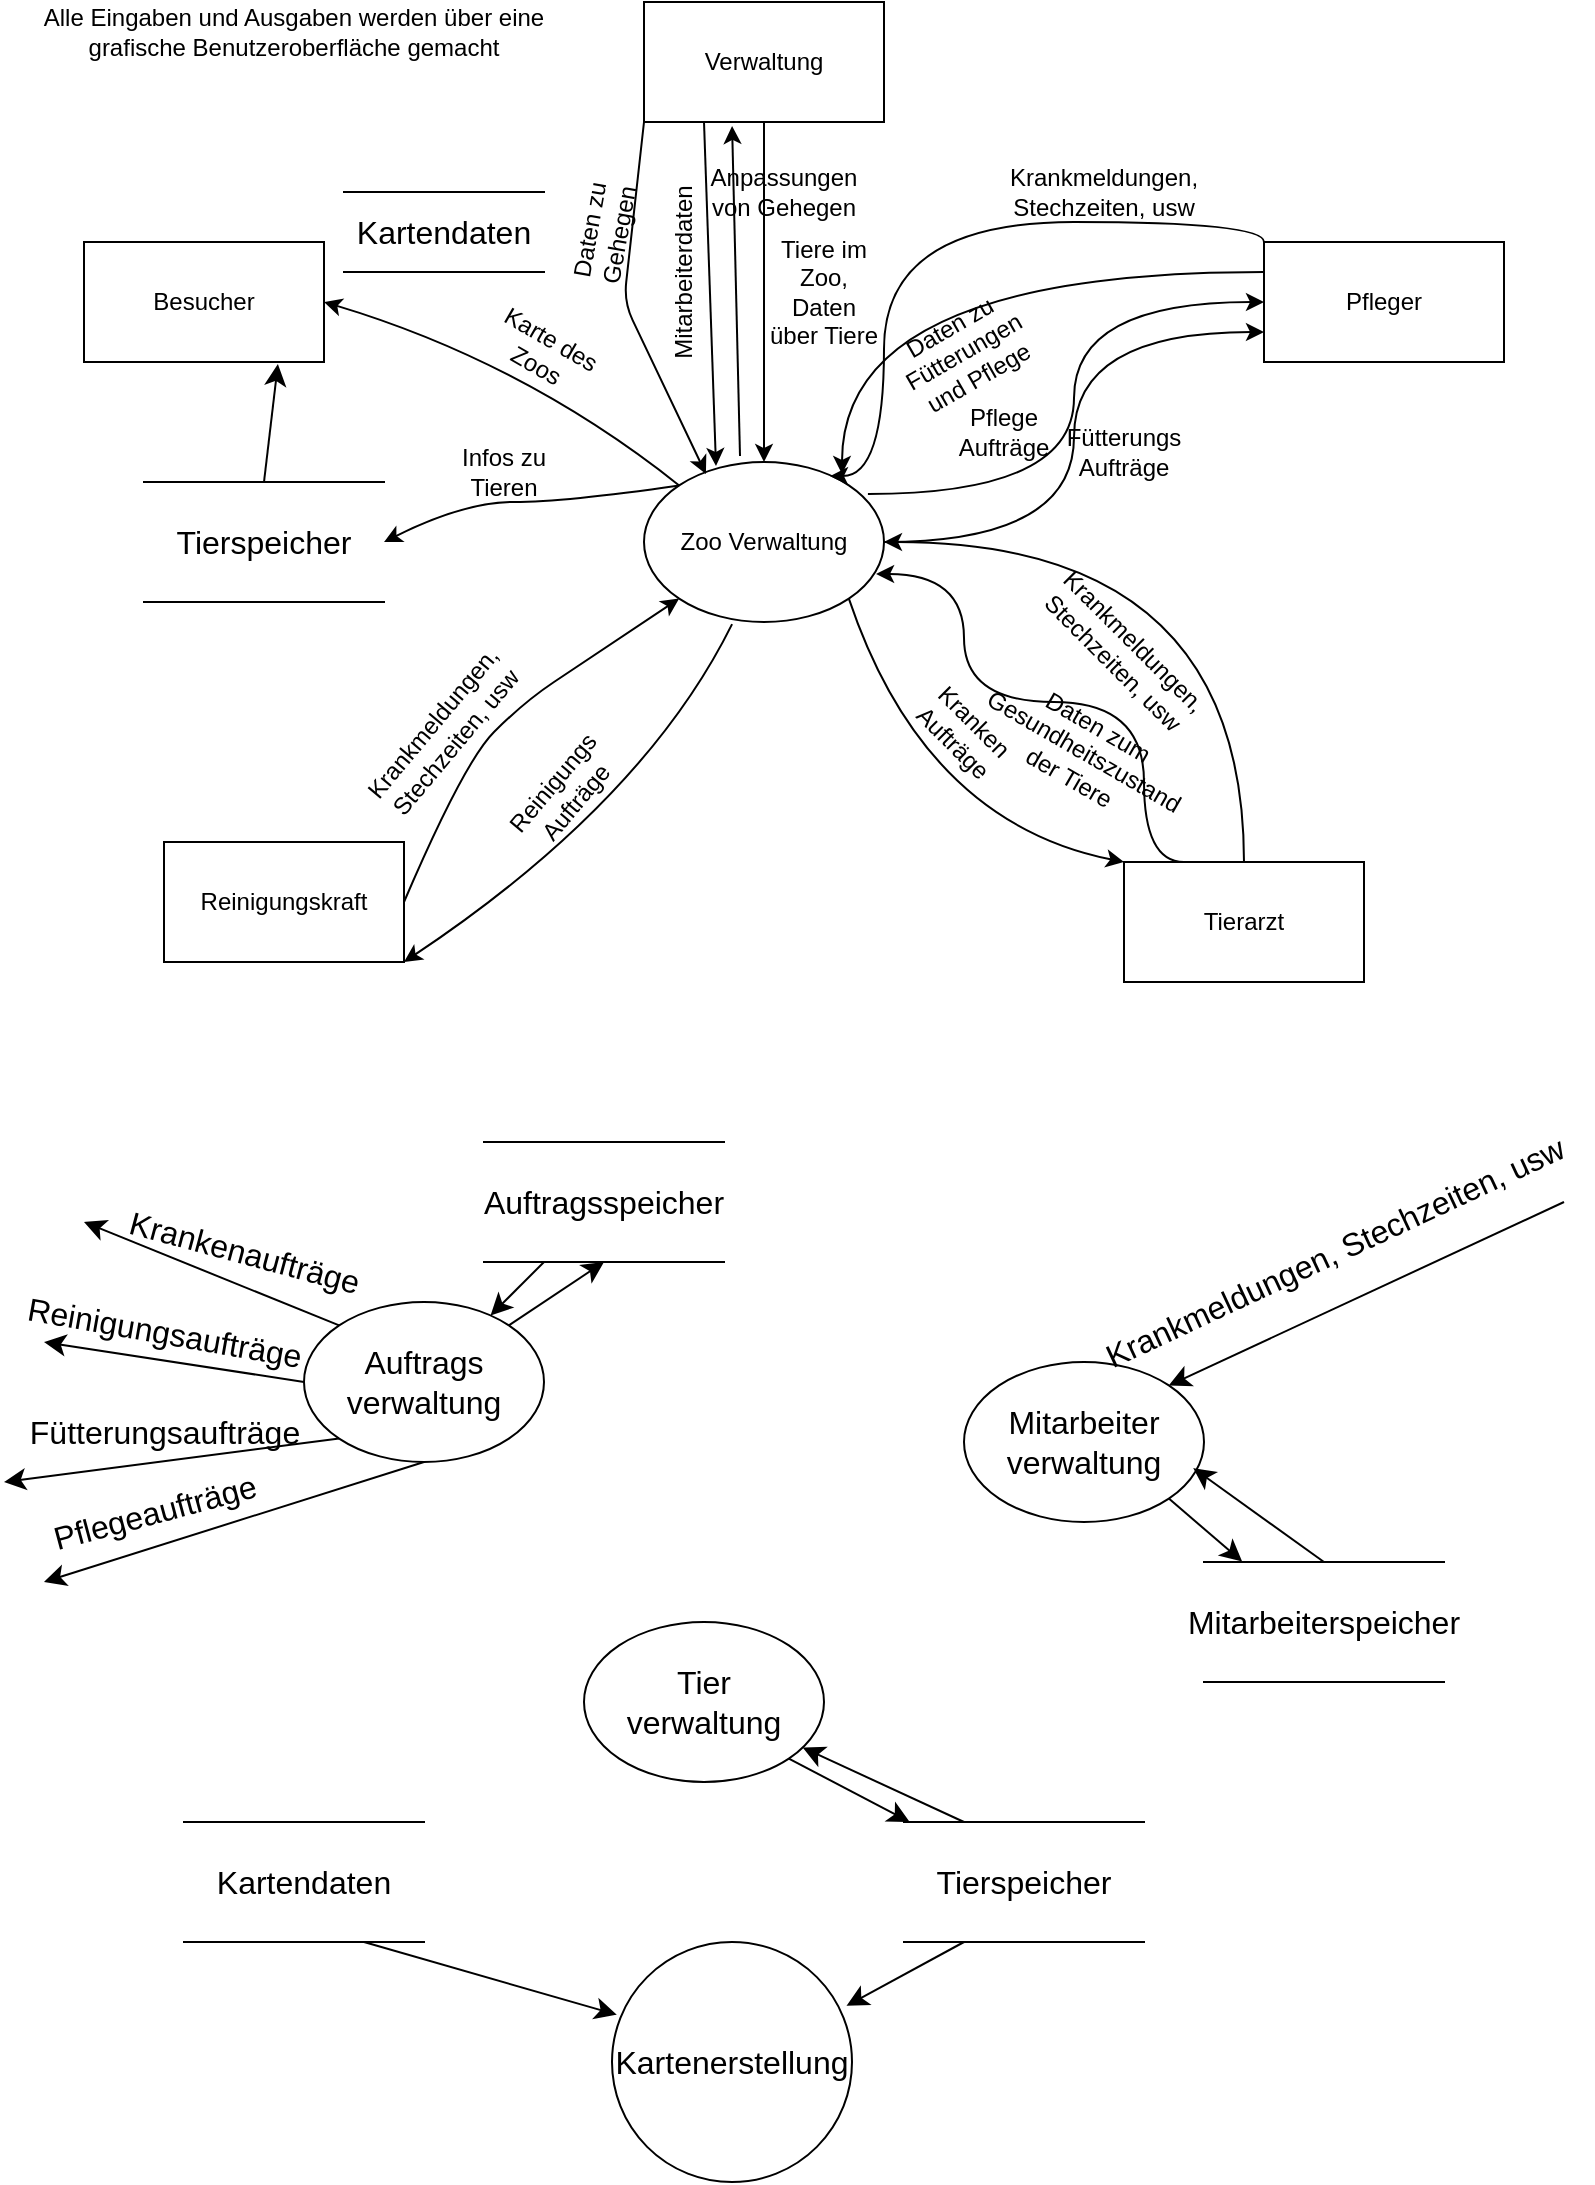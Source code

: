 <mxfile version="22.0.8" type="github">
  <diagram name="Seite-1" id="AFe3_xiZWw6bGmPmBy-W">
    <mxGraphModel dx="817" dy="454" grid="1" gridSize="10" guides="1" tooltips="1" connect="1" arrows="1" fold="1" page="1" pageScale="1" pageWidth="827" pageHeight="1169" math="0" shadow="0">
      <root>
        <mxCell id="0" />
        <mxCell id="1" parent="0" />
        <mxCell id="UjHKhjJmp_GbaxRpM0CP-33" style="edgeStyle=orthogonalEdgeStyle;orthogonalLoop=1;jettySize=auto;html=1;entryX=0;entryY=0.75;entryDx=0;entryDy=0;curved=1;" parent="1" source="UjHKhjJmp_GbaxRpM0CP-1" target="UjHKhjJmp_GbaxRpM0CP-7" edge="1">
          <mxGeometry relative="1" as="geometry" />
        </mxCell>
        <mxCell id="UjHKhjJmp_GbaxRpM0CP-1" value="Zoo Verwaltung" style="ellipse;whiteSpace=wrap;html=1;" parent="1" vertex="1">
          <mxGeometry x="350" y="260" width="120" height="80" as="geometry" />
        </mxCell>
        <mxCell id="UjHKhjJmp_GbaxRpM0CP-4" value="Reinigungskraft" style="rounded=0;whiteSpace=wrap;html=1;" parent="1" vertex="1">
          <mxGeometry x="110" y="450" width="120" height="60" as="geometry" />
        </mxCell>
        <mxCell id="UjHKhjJmp_GbaxRpM0CP-29" style="edgeStyle=orthogonalEdgeStyle;orthogonalLoop=1;jettySize=auto;html=1;entryX=1;entryY=0.5;entryDx=0;entryDy=0;exitX=0.5;exitY=0;exitDx=0;exitDy=0;curved=1;" parent="1" source="UjHKhjJmp_GbaxRpM0CP-5" target="UjHKhjJmp_GbaxRpM0CP-1" edge="1">
          <mxGeometry relative="1" as="geometry" />
        </mxCell>
        <mxCell id="UjHKhjJmp_GbaxRpM0CP-5" value="Tierarzt" style="rounded=0;whiteSpace=wrap;html=1;" parent="1" vertex="1">
          <mxGeometry x="590" y="460" width="120" height="60" as="geometry" />
        </mxCell>
        <mxCell id="UjHKhjJmp_GbaxRpM0CP-6" value="Verwaltung" style="rounded=0;whiteSpace=wrap;html=1;" parent="1" vertex="1">
          <mxGeometry x="350" y="30" width="120" height="60" as="geometry" />
        </mxCell>
        <mxCell id="UjHKhjJmp_GbaxRpM0CP-7" value="Pfleger" style="rounded=0;whiteSpace=wrap;html=1;" parent="1" vertex="1">
          <mxGeometry x="660" y="150" width="120" height="60" as="geometry" />
        </mxCell>
        <mxCell id="UjHKhjJmp_GbaxRpM0CP-8" value="Besucher" style="rounded=0;whiteSpace=wrap;html=1;" parent="1" vertex="1">
          <mxGeometry x="70" y="150" width="120" height="60" as="geometry" />
        </mxCell>
        <object label="" id="UjHKhjJmp_GbaxRpM0CP-9">
          <mxCell style="endArrow=classic;html=1;exitX=0;exitY=0;exitDx=0;exitDy=0;entryX=1;entryY=0.5;entryDx=0;entryDy=0;curved=1;" parent="1" source="UjHKhjJmp_GbaxRpM0CP-1" target="UjHKhjJmp_GbaxRpM0CP-8" edge="1">
            <mxGeometry width="50" height="50" relative="1" as="geometry">
              <mxPoint x="440" y="270" as="sourcePoint" />
              <mxPoint x="390" y="320" as="targetPoint" />
              <Array as="points">
                <mxPoint x="290" y="210" />
              </Array>
            </mxGeometry>
          </mxCell>
        </object>
        <mxCell id="UjHKhjJmp_GbaxRpM0CP-10" value="Karte des Zoos" style="text;html=1;strokeColor=none;fillColor=none;align=center;verticalAlign=middle;whiteSpace=wrap;rounded=0;rotation=30;" parent="1" vertex="1">
          <mxGeometry x="270" y="190" width="60" height="30" as="geometry" />
        </mxCell>
        <object label="" id="UjHKhjJmp_GbaxRpM0CP-11">
          <mxCell style="endArrow=classic;html=1;entryX=1;entryY=0.5;entryDx=0;entryDy=0;curved=1;exitX=0;exitY=0;exitDx=0;exitDy=0;" parent="1" source="UjHKhjJmp_GbaxRpM0CP-1" target="Fa3aqSn8HLSYC_7PjLff-5" edge="1">
            <mxGeometry width="50" height="50" relative="1" as="geometry">
              <mxPoint x="319.457" y="310.514" as="sourcePoint" />
              <mxPoint x="140" y="250" as="targetPoint" />
              <Array as="points">
                <mxPoint x="310" y="280" />
                <mxPoint x="260" y="280" />
              </Array>
            </mxGeometry>
          </mxCell>
        </object>
        <mxCell id="UjHKhjJmp_GbaxRpM0CP-12" value="Infos zu Tieren" style="text;html=1;strokeColor=none;fillColor=none;align=center;verticalAlign=middle;whiteSpace=wrap;rounded=0;rotation=0;" parent="1" vertex="1">
          <mxGeometry x="250" y="250" width="60" height="30" as="geometry" />
        </mxCell>
        <mxCell id="UjHKhjJmp_GbaxRpM0CP-13" value="" style="endArrow=classic;html=1;rounded=0;exitX=0.5;exitY=1;exitDx=0;exitDy=0;entryX=0.5;entryY=0;entryDx=0;entryDy=0;" parent="1" source="UjHKhjJmp_GbaxRpM0CP-6" target="UjHKhjJmp_GbaxRpM0CP-1" edge="1">
          <mxGeometry width="50" height="50" relative="1" as="geometry">
            <mxPoint x="390" y="320" as="sourcePoint" />
            <mxPoint x="440" y="270" as="targetPoint" />
          </mxGeometry>
        </mxCell>
        <mxCell id="UjHKhjJmp_GbaxRpM0CP-14" value="Tiere im Zoo, Daten über Tiere" style="text;html=1;strokeColor=none;fillColor=none;align=center;verticalAlign=middle;whiteSpace=wrap;rounded=0;" parent="1" vertex="1">
          <mxGeometry x="410" y="160" width="60" height="30" as="geometry" />
        </mxCell>
        <mxCell id="UjHKhjJmp_GbaxRpM0CP-16" value="" style="endArrow=classic;html=1;rounded=0;exitX=0.25;exitY=1;exitDx=0;exitDy=0;entryX=0.3;entryY=0.025;entryDx=0;entryDy=0;entryPerimeter=0;" parent="1" source="UjHKhjJmp_GbaxRpM0CP-6" target="UjHKhjJmp_GbaxRpM0CP-1" edge="1">
          <mxGeometry width="50" height="50" relative="1" as="geometry">
            <mxPoint x="420" y="100" as="sourcePoint" />
            <mxPoint x="420" y="270" as="targetPoint" />
          </mxGeometry>
        </mxCell>
        <mxCell id="UjHKhjJmp_GbaxRpM0CP-17" value="Mitarbeiterdaten" style="text;html=1;strokeColor=none;fillColor=none;align=center;verticalAlign=middle;whiteSpace=wrap;rounded=0;rotation=-90;" parent="1" vertex="1">
          <mxGeometry x="340" y="150" width="60" height="30" as="geometry" />
        </mxCell>
        <object label="" id="UjHKhjJmp_GbaxRpM0CP-18">
          <mxCell style="endArrow=classic;html=1;entryX=0;entryY=1;entryDx=0;entryDy=0;curved=1;exitX=1;exitY=0.5;exitDx=0;exitDy=0;" parent="1" source="UjHKhjJmp_GbaxRpM0CP-4" target="UjHKhjJmp_GbaxRpM0CP-1" edge="1">
            <mxGeometry width="50" height="50" relative="1" as="geometry">
              <mxPoint x="378" y="282" as="sourcePoint" />
              <mxPoint x="200" y="220" as="targetPoint" />
              <Array as="points">
                <mxPoint x="260" y="410" />
                <mxPoint x="290" y="380" />
                <mxPoint x="320" y="360" />
              </Array>
            </mxGeometry>
          </mxCell>
        </object>
        <mxCell id="UjHKhjJmp_GbaxRpM0CP-19" value="Krankmeldungen, Stechzeiten, usw" style="text;html=1;strokeColor=none;fillColor=none;align=center;verticalAlign=middle;whiteSpace=wrap;rounded=0;rotation=-50;" parent="1" vertex="1">
          <mxGeometry x="220" y="380" width="60" height="30" as="geometry" />
        </mxCell>
        <object label="" id="UjHKhjJmp_GbaxRpM0CP-20">
          <mxCell style="endArrow=classic;html=1;entryX=1;entryY=1;entryDx=0;entryDy=0;curved=1;exitX=0.367;exitY=1.013;exitDx=0;exitDy=0;exitPerimeter=0;" parent="1" source="UjHKhjJmp_GbaxRpM0CP-1" target="UjHKhjJmp_GbaxRpM0CP-4" edge="1">
            <mxGeometry width="50" height="50" relative="1" as="geometry">
              <mxPoint x="378" y="282" as="sourcePoint" />
              <mxPoint x="200" y="220" as="targetPoint" />
              <Array as="points">
                <mxPoint x="350" y="430" />
              </Array>
            </mxGeometry>
          </mxCell>
        </object>
        <mxCell id="UjHKhjJmp_GbaxRpM0CP-21" value="Reinigungs&lt;br&gt;Aufträge" style="text;html=1;strokeColor=none;fillColor=none;align=center;verticalAlign=middle;whiteSpace=wrap;rounded=0;rotation=-50;" parent="1" vertex="1">
          <mxGeometry x="280" y="410" width="60" height="30" as="geometry" />
        </mxCell>
        <mxCell id="UjHKhjJmp_GbaxRpM0CP-22" value="Alle Eingaben und Ausgaben werden über eine grafische Benutzeroberfläche gemacht" style="text;html=1;strokeColor=none;fillColor=none;align=center;verticalAlign=middle;whiteSpace=wrap;rounded=0;" parent="1" vertex="1">
          <mxGeometry x="40" y="30" width="270" height="30" as="geometry" />
        </mxCell>
        <object label="" id="UjHKhjJmp_GbaxRpM0CP-24">
          <mxCell style="endArrow=classic;html=1;entryX=0;entryY=0;entryDx=0;entryDy=0;curved=1;exitX=1;exitY=1;exitDx=0;exitDy=0;" parent="1" source="UjHKhjJmp_GbaxRpM0CP-1" target="UjHKhjJmp_GbaxRpM0CP-5" edge="1">
            <mxGeometry width="50" height="50" relative="1" as="geometry">
              <mxPoint x="387" y="347" as="sourcePoint" />
              <mxPoint x="240" y="520" as="targetPoint" />
              <Array as="points">
                <mxPoint x="490" y="440" />
              </Array>
            </mxGeometry>
          </mxCell>
        </object>
        <mxCell id="UjHKhjJmp_GbaxRpM0CP-25" value="Kranken&lt;br&gt;Aufträge" style="text;html=1;strokeColor=none;fillColor=none;align=center;verticalAlign=middle;whiteSpace=wrap;rounded=0;rotation=45;" parent="1" vertex="1">
          <mxGeometry x="480" y="380" width="60" height="30" as="geometry" />
        </mxCell>
        <mxCell id="UjHKhjJmp_GbaxRpM0CP-30" value="Krankmeldungen, Stechzeiten, usw" style="text;html=1;strokeColor=none;fillColor=none;align=center;verticalAlign=middle;whiteSpace=wrap;rounded=0;rotation=45;" parent="1" vertex="1">
          <mxGeometry x="560" y="340" width="60" height="30" as="geometry" />
        </mxCell>
        <mxCell id="UjHKhjJmp_GbaxRpM0CP-31" style="edgeStyle=orthogonalEdgeStyle;orthogonalLoop=1;jettySize=auto;html=1;entryX=0.967;entryY=0.7;entryDx=0;entryDy=0;exitX=0.25;exitY=0;exitDx=0;exitDy=0;curved=1;entryPerimeter=0;" parent="1" source="UjHKhjJmp_GbaxRpM0CP-5" target="UjHKhjJmp_GbaxRpM0CP-1" edge="1">
          <mxGeometry relative="1" as="geometry">
            <mxPoint x="660" y="470" as="sourcePoint" />
            <mxPoint x="480" y="310" as="targetPoint" />
            <Array as="points">
              <mxPoint x="600" y="460" />
              <mxPoint x="600" y="380" />
              <mxPoint x="510" y="380" />
              <mxPoint x="510" y="316" />
            </Array>
          </mxGeometry>
        </mxCell>
        <mxCell id="UjHKhjJmp_GbaxRpM0CP-32" value="Daten zum Gesundheitszustand der Tiere" style="text;html=1;strokeColor=none;fillColor=none;align=center;verticalAlign=middle;whiteSpace=wrap;rounded=0;rotation=30;" parent="1" vertex="1">
          <mxGeometry x="540" y="390" width="60" height="30" as="geometry" />
        </mxCell>
        <mxCell id="UjHKhjJmp_GbaxRpM0CP-34" value="Fütterungs&lt;br&gt;Aufträge" style="text;html=1;strokeColor=none;fillColor=none;align=center;verticalAlign=middle;whiteSpace=wrap;rounded=0;" parent="1" vertex="1">
          <mxGeometry x="560" y="240" width="60" height="30" as="geometry" />
        </mxCell>
        <mxCell id="UjHKhjJmp_GbaxRpM0CP-35" style="edgeStyle=orthogonalEdgeStyle;orthogonalLoop=1;jettySize=auto;html=1;entryX=0;entryY=0.5;entryDx=0;entryDy=0;curved=1;exitX=0.933;exitY=0.2;exitDx=0;exitDy=0;exitPerimeter=0;" parent="1" source="UjHKhjJmp_GbaxRpM0CP-1" target="UjHKhjJmp_GbaxRpM0CP-7" edge="1">
          <mxGeometry relative="1" as="geometry">
            <mxPoint x="480" y="310" as="sourcePoint" />
            <mxPoint x="670" y="205" as="targetPoint" />
          </mxGeometry>
        </mxCell>
        <mxCell id="UjHKhjJmp_GbaxRpM0CP-36" value="Pflege&lt;br&gt;Aufträge" style="text;html=1;strokeColor=none;fillColor=none;align=center;verticalAlign=middle;whiteSpace=wrap;rounded=0;" parent="1" vertex="1">
          <mxGeometry x="500" y="230" width="60" height="30" as="geometry" />
        </mxCell>
        <mxCell id="UjHKhjJmp_GbaxRpM0CP-37" style="edgeStyle=orthogonalEdgeStyle;orthogonalLoop=1;jettySize=auto;html=1;exitX=0;exitY=0.25;exitDx=0;exitDy=0;entryX=0.825;entryY=0.075;entryDx=0;entryDy=0;entryPerimeter=0;curved=1;" parent="1" source="UjHKhjJmp_GbaxRpM0CP-7" target="UjHKhjJmp_GbaxRpM0CP-1" edge="1">
          <mxGeometry relative="1" as="geometry" />
        </mxCell>
        <mxCell id="UjHKhjJmp_GbaxRpM0CP-38" value="Daten zu Fütterungen und Pflege" style="text;html=1;strokeColor=none;fillColor=none;align=center;verticalAlign=middle;whiteSpace=wrap;rounded=0;rotation=-30;" parent="1" vertex="1">
          <mxGeometry x="480" y="190" width="60" height="30" as="geometry" />
        </mxCell>
        <mxCell id="UjHKhjJmp_GbaxRpM0CP-39" style="edgeStyle=orthogonalEdgeStyle;orthogonalLoop=1;jettySize=auto;html=1;exitX=0;exitY=0;exitDx=0;exitDy=0;entryX=0.775;entryY=0.088;entryDx=0;entryDy=0;entryPerimeter=0;curved=1;" parent="1" source="UjHKhjJmp_GbaxRpM0CP-7" target="UjHKhjJmp_GbaxRpM0CP-1" edge="1">
          <mxGeometry relative="1" as="geometry">
            <mxPoint x="670" y="175" as="sourcePoint" />
            <mxPoint x="459" y="276" as="targetPoint" />
            <Array as="points">
              <mxPoint x="660" y="140" />
              <mxPoint x="470" y="140" />
              <mxPoint x="470" y="267" />
            </Array>
          </mxGeometry>
        </mxCell>
        <mxCell id="UjHKhjJmp_GbaxRpM0CP-40" value="Krankmeldungen, Stechzeiten, usw" style="text;html=1;strokeColor=none;fillColor=none;align=center;verticalAlign=middle;whiteSpace=wrap;rounded=0;" parent="1" vertex="1">
          <mxGeometry x="550" y="110" width="60" height="30" as="geometry" />
        </mxCell>
        <mxCell id="UjHKhjJmp_GbaxRpM0CP-41" value="" style="endArrow=classic;html=1;rounded=1;exitX=0;exitY=1;exitDx=0;exitDy=0;entryX=0.258;entryY=0.075;entryDx=0;entryDy=0;entryPerimeter=0;" parent="1" source="UjHKhjJmp_GbaxRpM0CP-6" target="UjHKhjJmp_GbaxRpM0CP-1" edge="1">
          <mxGeometry width="50" height="50" relative="1" as="geometry">
            <mxPoint x="420" y="100" as="sourcePoint" />
            <mxPoint x="420" y="270" as="targetPoint" />
            <Array as="points">
              <mxPoint x="340" y="180" />
            </Array>
          </mxGeometry>
        </mxCell>
        <mxCell id="UjHKhjJmp_GbaxRpM0CP-42" value="Daten zu Gehegen" style="text;html=1;strokeColor=none;fillColor=none;align=center;verticalAlign=middle;whiteSpace=wrap;rounded=0;rotation=-80;" parent="1" vertex="1">
          <mxGeometry x="300" y="130" width="60" height="30" as="geometry" />
        </mxCell>
        <mxCell id="UjHKhjJmp_GbaxRpM0CP-44" value="" style="endArrow=classic;html=1;rounded=0;entryX=0.367;entryY=1.033;entryDx=0;entryDy=0;entryPerimeter=0;exitX=0.4;exitY=-0.037;exitDx=0;exitDy=0;exitPerimeter=0;" parent="1" source="UjHKhjJmp_GbaxRpM0CP-1" target="UjHKhjJmp_GbaxRpM0CP-6" edge="1">
          <mxGeometry width="50" height="50" relative="1" as="geometry">
            <mxPoint x="390" y="320" as="sourcePoint" />
            <mxPoint x="440" y="270" as="targetPoint" />
          </mxGeometry>
        </mxCell>
        <mxCell id="UjHKhjJmp_GbaxRpM0CP-45" value="Anpassungen von Gehegen" style="text;html=1;strokeColor=none;fillColor=none;align=center;verticalAlign=middle;whiteSpace=wrap;rounded=0;" parent="1" vertex="1">
          <mxGeometry x="390" y="110" width="60" height="30" as="geometry" />
        </mxCell>
        <mxCell id="Fa3aqSn8HLSYC_7PjLff-28" style="edgeStyle=none;curved=1;rounded=0;orthogonalLoop=1;jettySize=auto;html=1;exitX=1;exitY=1;exitDx=0;exitDy=0;fontSize=12;startSize=8;endSize=8;" edge="1" parent="1" source="Fa3aqSn8HLSYC_7PjLff-1" target="Fa3aqSn8HLSYC_7PjLff-7">
          <mxGeometry relative="1" as="geometry" />
        </mxCell>
        <mxCell id="Fa3aqSn8HLSYC_7PjLff-1" value="Tier&lt;br&gt;verwaltung" style="ellipse;whiteSpace=wrap;html=1;fontSize=16;" vertex="1" parent="1">
          <mxGeometry x="320" y="840" width="120" height="80" as="geometry" />
        </mxCell>
        <mxCell id="Fa3aqSn8HLSYC_7PjLff-2" value="Mitarbeiter&lt;br&gt;verwaltung" style="ellipse;whiteSpace=wrap;html=1;fontSize=16;" vertex="1" parent="1">
          <mxGeometry x="510" y="710" width="120" height="80" as="geometry" />
        </mxCell>
        <mxCell id="Fa3aqSn8HLSYC_7PjLff-8" style="edgeStyle=none;curved=1;rounded=0;orthogonalLoop=1;jettySize=auto;html=1;exitX=0;exitY=0.5;exitDx=0;exitDy=0;fontSize=12;startSize=8;endSize=8;" edge="1" parent="1" source="Fa3aqSn8HLSYC_7PjLff-3">
          <mxGeometry relative="1" as="geometry">
            <mxPoint x="50" y="700" as="targetPoint" />
          </mxGeometry>
        </mxCell>
        <mxCell id="Fa3aqSn8HLSYC_7PjLff-10" style="edgeStyle=none;curved=1;rounded=0;orthogonalLoop=1;jettySize=auto;html=1;exitX=0;exitY=0;exitDx=0;exitDy=0;fontSize=12;startSize=8;endSize=8;" edge="1" parent="1" source="Fa3aqSn8HLSYC_7PjLff-3">
          <mxGeometry relative="1" as="geometry">
            <mxPoint x="70.0" y="640" as="targetPoint" />
          </mxGeometry>
        </mxCell>
        <mxCell id="Fa3aqSn8HLSYC_7PjLff-12" style="edgeStyle=none;curved=1;rounded=0;orthogonalLoop=1;jettySize=auto;html=1;exitX=0;exitY=1;exitDx=0;exitDy=0;fontSize=12;startSize=8;endSize=8;" edge="1" parent="1" source="Fa3aqSn8HLSYC_7PjLff-3">
          <mxGeometry relative="1" as="geometry">
            <mxPoint x="30.0" y="770" as="targetPoint" />
          </mxGeometry>
        </mxCell>
        <mxCell id="Fa3aqSn8HLSYC_7PjLff-15" style="edgeStyle=none;curved=1;rounded=0;orthogonalLoop=1;jettySize=auto;html=1;exitX=0.5;exitY=1;exitDx=0;exitDy=0;fontSize=12;startSize=8;endSize=8;" edge="1" parent="1" source="Fa3aqSn8HLSYC_7PjLff-3">
          <mxGeometry relative="1" as="geometry">
            <mxPoint x="50.0" y="820" as="targetPoint" />
          </mxGeometry>
        </mxCell>
        <mxCell id="Fa3aqSn8HLSYC_7PjLff-24" style="edgeStyle=none;curved=1;rounded=0;orthogonalLoop=1;jettySize=auto;html=1;exitX=1;exitY=0;exitDx=0;exitDy=0;entryX=0.5;entryY=1;entryDx=0;entryDy=0;fontSize=12;startSize=8;endSize=8;" edge="1" parent="1" source="Fa3aqSn8HLSYC_7PjLff-3" target="Fa3aqSn8HLSYC_7PjLff-22">
          <mxGeometry relative="1" as="geometry" />
        </mxCell>
        <mxCell id="Fa3aqSn8HLSYC_7PjLff-3" value="Auftrags&lt;br&gt;verwaltung" style="ellipse;whiteSpace=wrap;html=1;fontSize=16;" vertex="1" parent="1">
          <mxGeometry x="180" y="680" width="120" height="80" as="geometry" />
        </mxCell>
        <mxCell id="Fa3aqSn8HLSYC_7PjLff-4" value="" style="endArrow=classic;html=1;rounded=0;fontSize=12;startSize=8;endSize=8;curved=1;entryX=1;entryY=0;entryDx=0;entryDy=0;" edge="1" parent="1" target="Fa3aqSn8HLSYC_7PjLff-2">
          <mxGeometry width="50" height="50" relative="1" as="geometry">
            <mxPoint x="810" y="630" as="sourcePoint" />
            <mxPoint x="400" y="580" as="targetPoint" />
          </mxGeometry>
        </mxCell>
        <mxCell id="Fa3aqSn8HLSYC_7PjLff-5" value="Tierspeicher" style="shape=partialRectangle;whiteSpace=wrap;html=1;left=0;right=0;fillColor=none;fontSize=16;" vertex="1" parent="1">
          <mxGeometry x="100" y="270" width="120" height="60" as="geometry" />
        </mxCell>
        <mxCell id="Fa3aqSn8HLSYC_7PjLff-6" style="edgeStyle=none;curved=1;rounded=0;orthogonalLoop=1;jettySize=auto;html=1;exitX=0.5;exitY=0;exitDx=0;exitDy=0;entryX=0.808;entryY=1.017;entryDx=0;entryDy=0;entryPerimeter=0;fontSize=12;startSize=8;endSize=8;" edge="1" parent="1" source="Fa3aqSn8HLSYC_7PjLff-5" target="UjHKhjJmp_GbaxRpM0CP-8">
          <mxGeometry relative="1" as="geometry" />
        </mxCell>
        <mxCell id="Fa3aqSn8HLSYC_7PjLff-29" style="edgeStyle=none;curved=1;rounded=0;orthogonalLoop=1;jettySize=auto;html=1;exitX=0.25;exitY=0;exitDx=0;exitDy=0;fontSize=12;startSize=8;endSize=8;" edge="1" parent="1" source="Fa3aqSn8HLSYC_7PjLff-7" target="Fa3aqSn8HLSYC_7PjLff-1">
          <mxGeometry relative="1" as="geometry" />
        </mxCell>
        <mxCell id="Fa3aqSn8HLSYC_7PjLff-7" value="Tierspeicher" style="shape=partialRectangle;whiteSpace=wrap;html=1;left=0;right=0;fillColor=none;fontSize=16;" vertex="1" parent="1">
          <mxGeometry x="480" y="940" width="120" height="60" as="geometry" />
        </mxCell>
        <mxCell id="Fa3aqSn8HLSYC_7PjLff-9" value="Reinigungsaufträge" style="text;html=1;align=center;verticalAlign=middle;resizable=0;points=[];autosize=1;strokeColor=none;fillColor=none;fontSize=16;rotation=10;" vertex="1" parent="1">
          <mxGeometry x="30" y="680" width="160" height="30" as="geometry" />
        </mxCell>
        <mxCell id="Fa3aqSn8HLSYC_7PjLff-11" value="Krankenaufträge" style="text;html=1;align=center;verticalAlign=middle;resizable=0;points=[];autosize=1;strokeColor=none;fillColor=none;fontSize=16;rotation=15;" vertex="1" parent="1">
          <mxGeometry x="80" y="640" width="140" height="30" as="geometry" />
        </mxCell>
        <mxCell id="Fa3aqSn8HLSYC_7PjLff-13" value="Fütterungsaufträge" style="text;html=1;align=center;verticalAlign=middle;resizable=0;points=[];autosize=1;strokeColor=none;fillColor=none;fontSize=16;" vertex="1" parent="1">
          <mxGeometry x="30" y="730" width="160" height="30" as="geometry" />
        </mxCell>
        <mxCell id="Fa3aqSn8HLSYC_7PjLff-16" value="Pflegeaufträge" style="text;html=1;align=center;verticalAlign=middle;resizable=0;points=[];autosize=1;strokeColor=none;fillColor=none;fontSize=16;rotation=-15;" vertex="1" parent="1">
          <mxGeometry x="40" y="770" width="130" height="30" as="geometry" />
        </mxCell>
        <mxCell id="Fa3aqSn8HLSYC_7PjLff-17" value="Kartendaten" style="shape=partialRectangle;whiteSpace=wrap;html=1;left=0;right=0;fillColor=none;fontSize=16;" vertex="1" parent="1">
          <mxGeometry x="200" y="125" width="100" height="40" as="geometry" />
        </mxCell>
        <mxCell id="Fa3aqSn8HLSYC_7PjLff-19" value="Mitarbeiterspeicher" style="shape=partialRectangle;whiteSpace=wrap;html=1;left=0;right=0;fillColor=none;fontSize=16;" vertex="1" parent="1">
          <mxGeometry x="630" y="810" width="120" height="60" as="geometry" />
        </mxCell>
        <mxCell id="Fa3aqSn8HLSYC_7PjLff-21" value="Kartendaten" style="shape=partialRectangle;whiteSpace=wrap;html=1;left=0;right=0;fillColor=none;fontSize=16;" vertex="1" parent="1">
          <mxGeometry x="120" y="940" width="120" height="60" as="geometry" />
        </mxCell>
        <mxCell id="Fa3aqSn8HLSYC_7PjLff-23" style="edgeStyle=none;curved=1;rounded=0;orthogonalLoop=1;jettySize=auto;html=1;exitX=0.25;exitY=1;exitDx=0;exitDy=0;fontSize=12;startSize=8;endSize=8;" edge="1" parent="1" source="Fa3aqSn8HLSYC_7PjLff-22" target="Fa3aqSn8HLSYC_7PjLff-3">
          <mxGeometry relative="1" as="geometry" />
        </mxCell>
        <mxCell id="Fa3aqSn8HLSYC_7PjLff-22" value="Auftragsspeicher" style="shape=partialRectangle;whiteSpace=wrap;html=1;left=0;right=0;fillColor=none;fontSize=16;" vertex="1" parent="1">
          <mxGeometry x="270" y="600" width="120" height="60" as="geometry" />
        </mxCell>
        <mxCell id="Fa3aqSn8HLSYC_7PjLff-25" value="Kartenerstellung" style="ellipse;whiteSpace=wrap;html=1;aspect=fixed;fontSize=16;" vertex="1" parent="1">
          <mxGeometry x="334" y="1000" width="120" height="120" as="geometry" />
        </mxCell>
        <mxCell id="Fa3aqSn8HLSYC_7PjLff-26" style="edgeStyle=none;curved=1;rounded=0;orthogonalLoop=1;jettySize=auto;html=1;exitX=0.75;exitY=1;exitDx=0;exitDy=0;entryX=0.02;entryY=0.303;entryDx=0;entryDy=0;entryPerimeter=0;fontSize=12;startSize=8;endSize=8;" edge="1" parent="1" source="Fa3aqSn8HLSYC_7PjLff-21" target="Fa3aqSn8HLSYC_7PjLff-25">
          <mxGeometry relative="1" as="geometry" />
        </mxCell>
        <mxCell id="Fa3aqSn8HLSYC_7PjLff-27" style="edgeStyle=none;curved=1;rounded=0;orthogonalLoop=1;jettySize=auto;html=1;exitX=0.25;exitY=1;exitDx=0;exitDy=0;entryX=0.977;entryY=0.266;entryDx=0;entryDy=0;entryPerimeter=0;fontSize=12;startSize=8;endSize=8;" edge="1" parent="1" source="Fa3aqSn8HLSYC_7PjLff-7" target="Fa3aqSn8HLSYC_7PjLff-25">
          <mxGeometry relative="1" as="geometry" />
        </mxCell>
        <mxCell id="Fa3aqSn8HLSYC_7PjLff-30" style="edgeStyle=none;curved=1;rounded=0;orthogonalLoop=1;jettySize=auto;html=1;exitX=1;exitY=1;exitDx=0;exitDy=0;entryX=0.159;entryY=-0.004;entryDx=0;entryDy=0;entryPerimeter=0;fontSize=12;startSize=8;endSize=8;" edge="1" parent="1" source="Fa3aqSn8HLSYC_7PjLff-2" target="Fa3aqSn8HLSYC_7PjLff-19">
          <mxGeometry relative="1" as="geometry" />
        </mxCell>
        <mxCell id="Fa3aqSn8HLSYC_7PjLff-31" style="edgeStyle=none;curved=1;rounded=0;orthogonalLoop=1;jettySize=auto;html=1;exitX=0.5;exitY=0;exitDx=0;exitDy=0;entryX=0.955;entryY=0.663;entryDx=0;entryDy=0;entryPerimeter=0;fontSize=12;startSize=8;endSize=8;" edge="1" parent="1" source="Fa3aqSn8HLSYC_7PjLff-19" target="Fa3aqSn8HLSYC_7PjLff-2">
          <mxGeometry relative="1" as="geometry" />
        </mxCell>
        <mxCell id="Fa3aqSn8HLSYC_7PjLff-34" value="Krankmeldungen, Stechzeiten, usw" style="text;html=1;align=center;verticalAlign=middle;resizable=0;points=[];autosize=1;strokeColor=none;fillColor=none;fontSize=16;rotation=-25;" vertex="1" parent="1">
          <mxGeometry x="560" y="640" width="270" height="30" as="geometry" />
        </mxCell>
      </root>
    </mxGraphModel>
  </diagram>
</mxfile>
